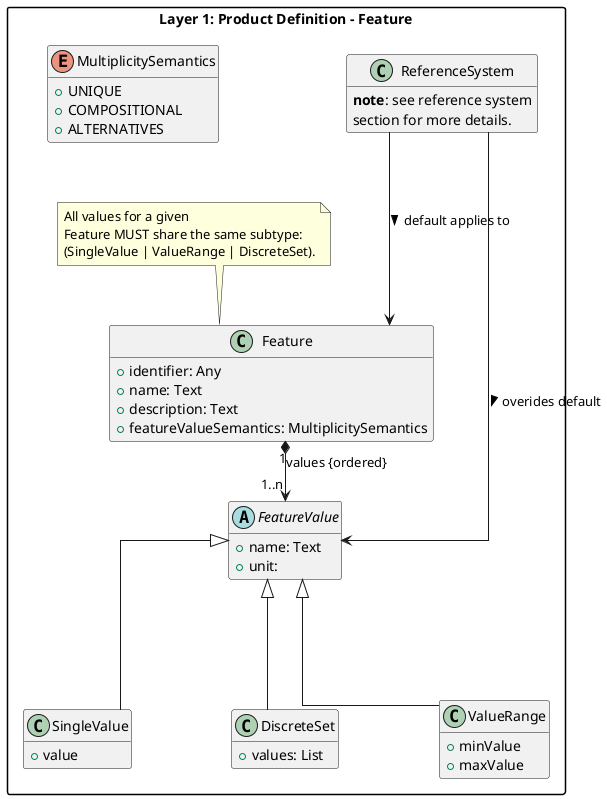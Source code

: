 @startuml Figure 5: Feature
' title Feature Requirements
' skinparam classAttributeIconSize 0
skinparam linetype ortho
skinparam PackageStyle rectangle
skinparam nodesep 100
skinparam ranksep 60
hide empty members

package "Layer 1: Product Definition - Feature" as L1F {
' === Feature Core ===

enum MultiplicitySemantics {
  +UNIQUE 
  +COMPOSITIONAL
  +ALTERNATIVES 
} 

class Feature {
  +identifier: Any
  +name: Text
  +description: Text
  +featureValueSemantics: MultiplicitySemantics
}

'note left of Feature
'<b>"Any"</b> means that the 
'way to identify a 
'feature needs 
'to be determined.
'end note

' === Feature Value – Abstract + 3 Exclusive Subtypes ===
abstract class FeatureValue {
  +name: Text
  +unit: 
}

class SingleValue {
  +value
}

class DiscreteSet {
  +values: List
}

class ValueRange {
  +minValue
  +maxValue
}



class ReferenceSystem {
  <b>note</b>: see reference system 
  section for more details.
}



FeatureValue <|--- SingleValue
FeatureValue <|--- ValueRange
FeatureValue <|--- DiscreteSet

Feature "1" *-d-> "1..n" FeatureValue : values {ordered}
FeatureValue <--- ReferenceSystem : overides default <
Feature <-up-- ReferenceSystem : default applies to <

note top of Feature
All values for a given 
Feature MUST share the same subtype: 
(SingleValue | ValueRange | DiscreteSet).
end note


}

@enduml